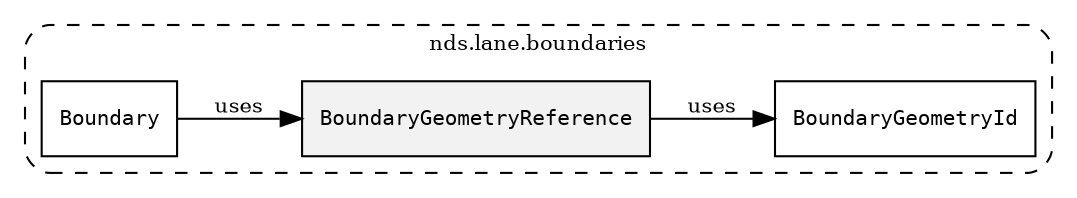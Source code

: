 /**
 * This dot file creates symbol collaboration diagram for BoundaryGeometryReference.
 */
digraph ZSERIO
{
    node [shape=box, fontsize=10];
    rankdir="LR";
    fontsize=10;
    tooltip="BoundaryGeometryReference collaboration diagram";

    subgraph "cluster_nds.lane.boundaries"
    {
        style="dashed, rounded";
        label="nds.lane.boundaries";
        tooltip="Package nds.lane.boundaries";
        href="../../../content/packages/nds.lane.boundaries.html#Package-nds-lane-boundaries";
        target="_parent";

        "BoundaryGeometryReference" [style="filled", fillcolor="#0000000D", target="_parent", label=<<font face="monospace"><table align="center" border="0" cellspacing="0" cellpadding="0"><tr><td href="../../../content/packages/nds.lane.boundaries.html#Subtype-BoundaryGeometryReference" title="Subtype defined in nds.lane.boundaries">BoundaryGeometryReference</td></tr></table></font>>];
        "BoundaryGeometryId" [target="_parent", label=<<font face="monospace"><table align="center" border="0" cellspacing="0" cellpadding="0"><tr><td href="../../../content/packages/nds.lane.boundaries.html#Subtype-BoundaryGeometryId" title="Subtype defined in nds.lane.boundaries">BoundaryGeometryId</td></tr></table></font>>];
        "Boundary" [target="_parent", label=<<font face="monospace"><table align="center" border="0" cellspacing="0" cellpadding="0"><tr><td href="../../../content/packages/nds.lane.boundaries.html#Structure-Boundary" title="Structure defined in nds.lane.boundaries">Boundary</td></tr></table></font>>];
    }

    "BoundaryGeometryReference" -> "BoundaryGeometryId" [label="uses", fontsize=10];
    "Boundary" -> "BoundaryGeometryReference" [label="uses", fontsize=10];
}
